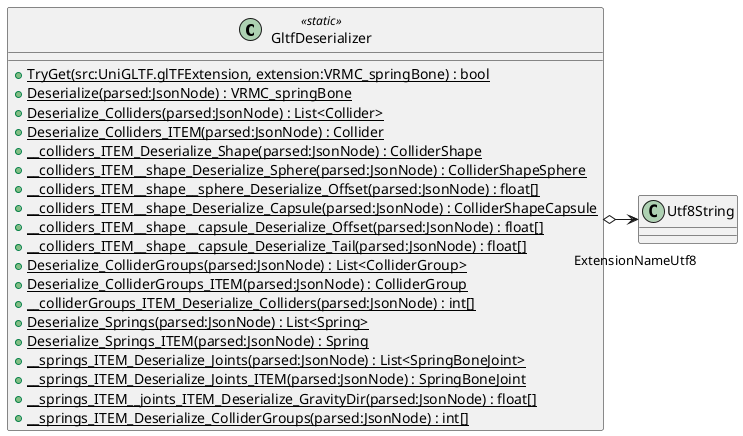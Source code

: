 @startuml
class GltfDeserializer <<static>> {
    + {static} TryGet(src:UniGLTF.glTFExtension, extension:VRMC_springBone) : bool
    + {static} Deserialize(parsed:JsonNode) : VRMC_springBone
    + {static} Deserialize_Colliders(parsed:JsonNode) : List<Collider>
    + {static} Deserialize_Colliders_ITEM(parsed:JsonNode) : Collider
    + {static} __colliders_ITEM_Deserialize_Shape(parsed:JsonNode) : ColliderShape
    + {static} __colliders_ITEM__shape_Deserialize_Sphere(parsed:JsonNode) : ColliderShapeSphere
    + {static} __colliders_ITEM__shape__sphere_Deserialize_Offset(parsed:JsonNode) : float[]
    + {static} __colliders_ITEM__shape_Deserialize_Capsule(parsed:JsonNode) : ColliderShapeCapsule
    + {static} __colliders_ITEM__shape__capsule_Deserialize_Offset(parsed:JsonNode) : float[]
    + {static} __colliders_ITEM__shape__capsule_Deserialize_Tail(parsed:JsonNode) : float[]
    + {static} Deserialize_ColliderGroups(parsed:JsonNode) : List<ColliderGroup>
    + {static} Deserialize_ColliderGroups_ITEM(parsed:JsonNode) : ColliderGroup
    + {static} __colliderGroups_ITEM_Deserialize_Colliders(parsed:JsonNode) : int[]
    + {static} Deserialize_Springs(parsed:JsonNode) : List<Spring>
    + {static} Deserialize_Springs_ITEM(parsed:JsonNode) : Spring
    + {static} __springs_ITEM_Deserialize_Joints(parsed:JsonNode) : List<SpringBoneJoint>
    + {static} __springs_ITEM_Deserialize_Joints_ITEM(parsed:JsonNode) : SpringBoneJoint
    + {static} __springs_ITEM__joints_ITEM_Deserialize_GravityDir(parsed:JsonNode) : float[]
    + {static} __springs_ITEM_Deserialize_ColliderGroups(parsed:JsonNode) : int[]
}
GltfDeserializer o-> "ExtensionNameUtf8" Utf8String
@enduml
